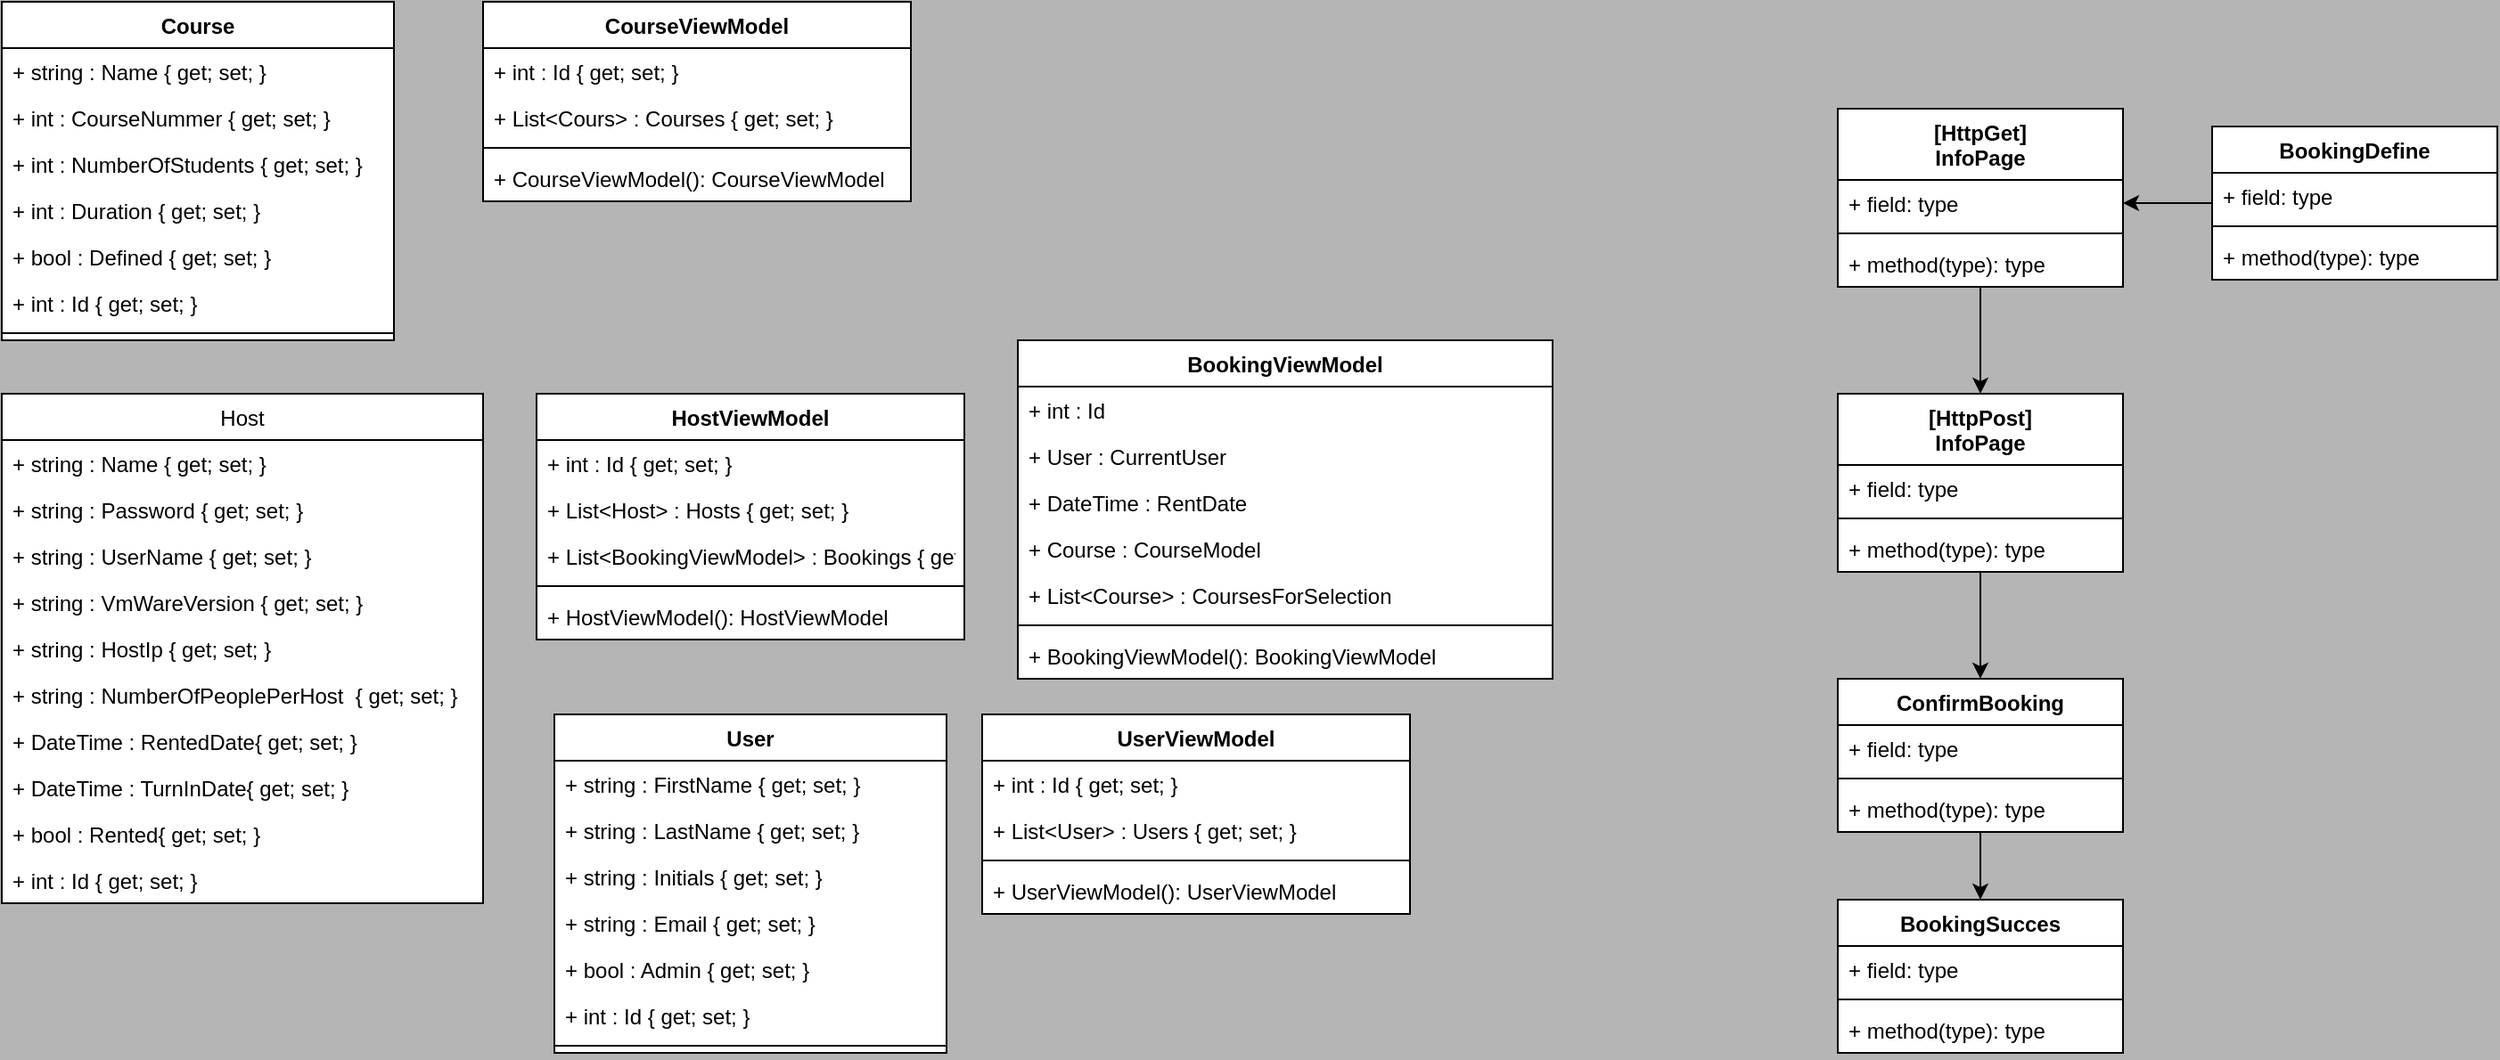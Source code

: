 <mxfile version="13.6.2" type="device"><diagram id="C5RBs43oDa-KdzZeNtuy" name="Page-1"><mxGraphModel dx="1483" dy="924" grid="1" gridSize="10" guides="1" tooltips="1" connect="1" arrows="1" fold="1" page="1" pageScale="1" pageWidth="827" pageHeight="1169" background="#B5B5B5" math="0" shadow="0"><root><mxCell id="WIyWlLk6GJQsqaUBKTNV-0"/><mxCell id="WIyWlLk6GJQsqaUBKTNV-1" parent="WIyWlLk6GJQsqaUBKTNV-0"/><mxCell id="zkfFHV4jXpPFQw0GAbJ--0" value="Course" style="swimlane;fontStyle=1;align=center;verticalAlign=top;childLayout=stackLayout;horizontal=1;startSize=26;horizontalStack=0;resizeParent=1;resizeLast=0;collapsible=1;marginBottom=0;rounded=0;shadow=0;strokeWidth=1;swimlaneFillColor=#ffffff;" parent="WIyWlLk6GJQsqaUBKTNV-1" vertex="1"><mxGeometry x="20" y="20" width="220" height="190" as="geometry"><mxRectangle x="230" y="140" width="160" height="26" as="alternateBounds"/></mxGeometry></mxCell><mxCell id="zkfFHV4jXpPFQw0GAbJ--1" value="+ string : Name { get; set; }" style="text;align=left;verticalAlign=top;spacingLeft=4;spacingRight=4;overflow=hidden;rotatable=0;points=[[0,0.5],[1,0.5]];portConstraint=eastwest;" parent="zkfFHV4jXpPFQw0GAbJ--0" vertex="1"><mxGeometry y="26" width="220" height="26" as="geometry"/></mxCell><mxCell id="zkfFHV4jXpPFQw0GAbJ--2" value="+ int : CourseNummer { get; set; }" style="text;align=left;verticalAlign=top;spacingLeft=4;spacingRight=4;overflow=hidden;rotatable=0;points=[[0,0.5],[1,0.5]];portConstraint=eastwest;rounded=0;shadow=0;html=0;" parent="zkfFHV4jXpPFQw0GAbJ--0" vertex="1"><mxGeometry y="52" width="220" height="26" as="geometry"/></mxCell><mxCell id="zkfFHV4jXpPFQw0GAbJ--3" value="+ int : NumberOfStudents { get; set; }" style="text;align=left;verticalAlign=top;spacingLeft=4;spacingRight=4;overflow=hidden;rotatable=0;points=[[0,0.5],[1,0.5]];portConstraint=eastwest;rounded=0;shadow=0;html=0;" parent="zkfFHV4jXpPFQw0GAbJ--0" vertex="1"><mxGeometry y="78" width="220" height="26" as="geometry"/></mxCell><mxCell id="HQagVcDFqQZHN532fwrp-0" value="+ int : Duration { get; set; }" style="text;align=left;verticalAlign=top;spacingLeft=4;spacingRight=4;overflow=hidden;rotatable=0;points=[[0,0.5],[1,0.5]];portConstraint=eastwest;rounded=0;shadow=0;html=0;" parent="zkfFHV4jXpPFQw0GAbJ--0" vertex="1"><mxGeometry y="104" width="220" height="26" as="geometry"/></mxCell><mxCell id="HQagVcDFqQZHN532fwrp-1" value="+ bool : Defined { get; set; }" style="text;align=left;verticalAlign=top;spacingLeft=4;spacingRight=4;overflow=hidden;rotatable=0;points=[[0,0.5],[1,0.5]];portConstraint=eastwest;rounded=0;shadow=0;html=0;" parent="zkfFHV4jXpPFQw0GAbJ--0" vertex="1"><mxGeometry y="130" width="220" height="26" as="geometry"/></mxCell><mxCell id="HQagVcDFqQZHN532fwrp-2" value="+ int : Id { get; set; }" style="text;align=left;verticalAlign=top;spacingLeft=4;spacingRight=4;overflow=hidden;rotatable=0;points=[[0,0.5],[1,0.5]];portConstraint=eastwest;rounded=0;shadow=0;html=0;" parent="zkfFHV4jXpPFQw0GAbJ--0" vertex="1"><mxGeometry y="156" width="220" height="26" as="geometry"/></mxCell><mxCell id="zkfFHV4jXpPFQw0GAbJ--4" value="" style="line;html=1;strokeWidth=1;align=left;verticalAlign=middle;spacingTop=-1;spacingLeft=3;spacingRight=3;rotatable=0;labelPosition=right;points=[];portConstraint=eastwest;" parent="zkfFHV4jXpPFQw0GAbJ--0" vertex="1"><mxGeometry y="182" width="220" height="8" as="geometry"/></mxCell><mxCell id="HQagVcDFqQZHN532fwrp-11" value="Host" style="swimlane;fontStyle=0;childLayout=stackLayout;horizontal=1;startSize=26;horizontalStack=0;resizeParent=1;resizeParentMax=0;resizeLast=0;collapsible=1;marginBottom=0;gradientDirection=east;swimlaneFillColor=#ffffff;" parent="WIyWlLk6GJQsqaUBKTNV-1" vertex="1"><mxGeometry x="20" y="240" width="270" height="286" as="geometry"/></mxCell><mxCell id="HQagVcDFqQZHN532fwrp-12" value="+ string : Name { get; set; }" style="text;align=left;verticalAlign=top;spacingLeft=4;spacingRight=4;overflow=hidden;rotatable=0;points=[[0,0.5],[1,0.5]];portConstraint=eastwest;" parent="HQagVcDFqQZHN532fwrp-11" vertex="1"><mxGeometry y="26" width="270" height="26" as="geometry"/></mxCell><mxCell id="HQagVcDFqQZHN532fwrp-13" value="+ string : Password { get; set; }" style="text;strokeColor=none;fillColor=none;align=left;verticalAlign=top;spacingLeft=4;spacingRight=4;overflow=hidden;rotatable=0;points=[[0,0.5],[1,0.5]];portConstraint=eastwest;" parent="HQagVcDFqQZHN532fwrp-11" vertex="1"><mxGeometry y="52" width="270" height="26" as="geometry"/></mxCell><mxCell id="HQagVcDFqQZHN532fwrp-14" value="+ string : UserName { get; set; }" style="text;strokeColor=none;fillColor=none;align=left;verticalAlign=top;spacingLeft=4;spacingRight=4;overflow=hidden;rotatable=0;points=[[0,0.5],[1,0.5]];portConstraint=eastwest;" parent="HQagVcDFqQZHN532fwrp-11" vertex="1"><mxGeometry y="78" width="270" height="26" as="geometry"/></mxCell><mxCell id="HQagVcDFqQZHN532fwrp-28" value="+ string : VmWareVersion { get; set; }" style="text;strokeColor=none;fillColor=none;align=left;verticalAlign=top;spacingLeft=4;spacingRight=4;overflow=hidden;rotatable=0;points=[[0,0.5],[1,0.5]];portConstraint=eastwest;" parent="HQagVcDFqQZHN532fwrp-11" vertex="1"><mxGeometry y="104" width="270" height="26" as="geometry"/></mxCell><mxCell id="HQagVcDFqQZHN532fwrp-29" value="+ string : HostIp { get; set; }" style="text;strokeColor=none;fillColor=none;align=left;verticalAlign=top;spacingLeft=4;spacingRight=4;overflow=hidden;rotatable=0;points=[[0,0.5],[1,0.5]];portConstraint=eastwest;" parent="HQagVcDFqQZHN532fwrp-11" vertex="1"><mxGeometry y="130" width="270" height="26" as="geometry"/></mxCell><mxCell id="HQagVcDFqQZHN532fwrp-30" value="+ string : NumberOfPeoplePerHost  { get; set; }" style="text;strokeColor=none;fillColor=none;align=left;verticalAlign=top;spacingLeft=4;spacingRight=4;overflow=hidden;rotatable=0;points=[[0,0.5],[1,0.5]];portConstraint=eastwest;" parent="HQagVcDFqQZHN532fwrp-11" vertex="1"><mxGeometry y="156" width="270" height="26" as="geometry"/></mxCell><mxCell id="HQagVcDFqQZHN532fwrp-31" value="+ DateTime : RentedDate{ get; set; }" style="text;strokeColor=none;fillColor=none;align=left;verticalAlign=top;spacingLeft=4;spacingRight=4;overflow=hidden;rotatable=0;points=[[0,0.5],[1,0.5]];portConstraint=eastwest;" parent="HQagVcDFqQZHN532fwrp-11" vertex="1"><mxGeometry y="182" width="270" height="26" as="geometry"/></mxCell><mxCell id="HQagVcDFqQZHN532fwrp-32" value="+ DateTime : TurnInDate{ get; set; }" style="text;strokeColor=none;fillColor=none;align=left;verticalAlign=top;spacingLeft=4;spacingRight=4;overflow=hidden;rotatable=0;points=[[0,0.5],[1,0.5]];portConstraint=eastwest;" parent="HQagVcDFqQZHN532fwrp-11" vertex="1"><mxGeometry y="208" width="270" height="26" as="geometry"/></mxCell><mxCell id="HQagVcDFqQZHN532fwrp-33" value="+ bool : Rented{ get; set; }" style="text;strokeColor=none;fillColor=none;align=left;verticalAlign=top;spacingLeft=4;spacingRight=4;overflow=hidden;rotatable=0;points=[[0,0.5],[1,0.5]];portConstraint=eastwest;" parent="HQagVcDFqQZHN532fwrp-11" vertex="1"><mxGeometry y="234" width="270" height="26" as="geometry"/></mxCell><mxCell id="HQagVcDFqQZHN532fwrp-34" value="+ int : Id { get; set; }" style="text;strokeColor=none;fillColor=none;align=left;verticalAlign=top;spacingLeft=4;spacingRight=4;overflow=hidden;rotatable=0;points=[[0,0.5],[1,0.5]];portConstraint=eastwest;" parent="HQagVcDFqQZHN532fwrp-11" vertex="1"><mxGeometry y="260" width="270" height="26" as="geometry"/></mxCell><mxCell id="HQagVcDFqQZHN532fwrp-19" value="CourseViewModel" style="swimlane;fontStyle=1;align=center;verticalAlign=top;childLayout=stackLayout;horizontal=1;startSize=26;horizontalStack=0;resizeParent=1;resizeParentMax=0;resizeLast=0;collapsible=1;marginBottom=0;swimlaneFillColor=#ffffff;" parent="WIyWlLk6GJQsqaUBKTNV-1" vertex="1"><mxGeometry x="290" y="20" width="240" height="112" as="geometry"/></mxCell><mxCell id="HQagVcDFqQZHN532fwrp-20" value="+ int : Id { get; set; }" style="text;strokeColor=none;fillColor=none;align=left;verticalAlign=top;spacingLeft=4;spacingRight=4;overflow=hidden;rotatable=0;points=[[0,0.5],[1,0.5]];portConstraint=eastwest;" parent="HQagVcDFqQZHN532fwrp-19" vertex="1"><mxGeometry y="26" width="240" height="26" as="geometry"/></mxCell><mxCell id="HQagVcDFqQZHN532fwrp-27" value="+ List&lt;Cours&gt; : Courses { get; set; }" style="text;strokeColor=none;fillColor=none;align=left;verticalAlign=top;spacingLeft=4;spacingRight=4;overflow=hidden;rotatable=0;points=[[0,0.5],[1,0.5]];portConstraint=eastwest;" parent="HQagVcDFqQZHN532fwrp-19" vertex="1"><mxGeometry y="52" width="240" height="26" as="geometry"/></mxCell><mxCell id="HQagVcDFqQZHN532fwrp-21" value="" style="line;strokeWidth=1;fillColor=none;align=left;verticalAlign=middle;spacingTop=-1;spacingLeft=3;spacingRight=3;rotatable=0;labelPosition=right;points=[];portConstraint=eastwest;" parent="HQagVcDFqQZHN532fwrp-19" vertex="1"><mxGeometry y="78" width="240" height="8" as="geometry"/></mxCell><mxCell id="HQagVcDFqQZHN532fwrp-22" value="+ CourseViewModel(): CourseViewModel" style="text;strokeColor=none;fillColor=none;align=left;verticalAlign=top;spacingLeft=4;spacingRight=4;overflow=hidden;rotatable=0;points=[[0,0.5],[1,0.5]];portConstraint=eastwest;" parent="HQagVcDFqQZHN532fwrp-19" vertex="1"><mxGeometry y="86" width="240" height="26" as="geometry"/></mxCell><mxCell id="HQagVcDFqQZHN532fwrp-35" value="HostViewModel" style="swimlane;fontStyle=1;align=center;verticalAlign=top;childLayout=stackLayout;horizontal=1;startSize=26;horizontalStack=0;resizeParent=1;resizeParentMax=0;resizeLast=0;collapsible=1;marginBottom=0;swimlaneFillColor=#ffffff;" parent="WIyWlLk6GJQsqaUBKTNV-1" vertex="1"><mxGeometry x="320" y="240" width="240" height="138" as="geometry"/></mxCell><mxCell id="HQagVcDFqQZHN532fwrp-36" value="+ int : Id { get; set; }" style="text;strokeColor=none;fillColor=none;align=left;verticalAlign=top;spacingLeft=4;spacingRight=4;overflow=hidden;rotatable=0;points=[[0,0.5],[1,0.5]];portConstraint=eastwest;" parent="HQagVcDFqQZHN532fwrp-35" vertex="1"><mxGeometry y="26" width="240" height="26" as="geometry"/></mxCell><mxCell id="HQagVcDFqQZHN532fwrp-37" value="+ List&lt;Host&gt; : Hosts { get; set; }" style="text;strokeColor=none;fillColor=none;align=left;verticalAlign=top;spacingLeft=4;spacingRight=4;overflow=hidden;rotatable=0;points=[[0,0.5],[1,0.5]];portConstraint=eastwest;" parent="HQagVcDFqQZHN532fwrp-35" vertex="1"><mxGeometry y="52" width="240" height="26" as="geometry"/></mxCell><mxCell id="HQagVcDFqQZHN532fwrp-40" value="+ List&lt;BookingViewModel&gt; : Bookings { get; set; }" style="text;strokeColor=none;fillColor=none;align=left;verticalAlign=top;spacingLeft=4;spacingRight=4;overflow=hidden;rotatable=0;points=[[0,0.5],[1,0.5]];portConstraint=eastwest;" parent="HQagVcDFqQZHN532fwrp-35" vertex="1"><mxGeometry y="78" width="240" height="26" as="geometry"/></mxCell><mxCell id="HQagVcDFqQZHN532fwrp-38" value="" style="line;strokeWidth=1;fillColor=none;align=left;verticalAlign=middle;spacingTop=-1;spacingLeft=3;spacingRight=3;rotatable=0;labelPosition=right;points=[];portConstraint=eastwest;" parent="HQagVcDFqQZHN532fwrp-35" vertex="1"><mxGeometry y="104" width="240" height="8" as="geometry"/></mxCell><mxCell id="HQagVcDFqQZHN532fwrp-39" value="+ HostViewModel(): HostViewModel" style="text;strokeColor=none;fillColor=none;align=left;verticalAlign=top;spacingLeft=4;spacingRight=4;overflow=hidden;rotatable=0;points=[[0,0.5],[1,0.5]];portConstraint=eastwest;" parent="HQagVcDFqQZHN532fwrp-35" vertex="1"><mxGeometry y="112" width="240" height="26" as="geometry"/></mxCell><mxCell id="HQagVcDFqQZHN532fwrp-41" value="User" style="swimlane;fontStyle=1;align=center;verticalAlign=top;childLayout=stackLayout;horizontal=1;startSize=26;horizontalStack=0;resizeParent=1;resizeLast=0;collapsible=1;marginBottom=0;rounded=0;shadow=0;strokeWidth=1;swimlaneFillColor=#ffffff;" parent="WIyWlLk6GJQsqaUBKTNV-1" vertex="1"><mxGeometry x="330" y="420" width="220" height="190" as="geometry"><mxRectangle x="230" y="140" width="160" height="26" as="alternateBounds"/></mxGeometry></mxCell><mxCell id="HQagVcDFqQZHN532fwrp-42" value="+ string : FirstName { get; set; }" style="text;align=left;verticalAlign=top;spacingLeft=4;spacingRight=4;overflow=hidden;rotatable=0;points=[[0,0.5],[1,0.5]];portConstraint=eastwest;" parent="HQagVcDFqQZHN532fwrp-41" vertex="1"><mxGeometry y="26" width="220" height="26" as="geometry"/></mxCell><mxCell id="HQagVcDFqQZHN532fwrp-43" value="+ string : LastName { get; set; }" style="text;align=left;verticalAlign=top;spacingLeft=4;spacingRight=4;overflow=hidden;rotatable=0;points=[[0,0.5],[1,0.5]];portConstraint=eastwest;rounded=0;shadow=0;html=0;" parent="HQagVcDFqQZHN532fwrp-41" vertex="1"><mxGeometry y="52" width="220" height="26" as="geometry"/></mxCell><mxCell id="HQagVcDFqQZHN532fwrp-44" value="+ string : Initials { get; set; }" style="text;align=left;verticalAlign=top;spacingLeft=4;spacingRight=4;overflow=hidden;rotatable=0;points=[[0,0.5],[1,0.5]];portConstraint=eastwest;rounded=0;shadow=0;html=0;" parent="HQagVcDFqQZHN532fwrp-41" vertex="1"><mxGeometry y="78" width="220" height="26" as="geometry"/></mxCell><mxCell id="HQagVcDFqQZHN532fwrp-45" value="+ string : Email { get; set; }" style="text;align=left;verticalAlign=top;spacingLeft=4;spacingRight=4;overflow=hidden;rotatable=0;points=[[0,0.5],[1,0.5]];portConstraint=eastwest;rounded=0;shadow=0;html=0;" parent="HQagVcDFqQZHN532fwrp-41" vertex="1"><mxGeometry y="104" width="220" height="26" as="geometry"/></mxCell><mxCell id="HQagVcDFqQZHN532fwrp-46" value="+ bool : Admin { get; set; }" style="text;align=left;verticalAlign=top;spacingLeft=4;spacingRight=4;overflow=hidden;rotatable=0;points=[[0,0.5],[1,0.5]];portConstraint=eastwest;rounded=0;shadow=0;html=0;" parent="HQagVcDFqQZHN532fwrp-41" vertex="1"><mxGeometry y="130" width="220" height="26" as="geometry"/></mxCell><mxCell id="HQagVcDFqQZHN532fwrp-47" value="+ int : Id { get; set; }" style="text;align=left;verticalAlign=top;spacingLeft=4;spacingRight=4;overflow=hidden;rotatable=0;points=[[0,0.5],[1,0.5]];portConstraint=eastwest;rounded=0;shadow=0;html=0;" parent="HQagVcDFqQZHN532fwrp-41" vertex="1"><mxGeometry y="156" width="220" height="26" as="geometry"/></mxCell><mxCell id="HQagVcDFqQZHN532fwrp-48" value="" style="line;html=1;strokeWidth=1;align=left;verticalAlign=middle;spacingTop=-1;spacingLeft=3;spacingRight=3;rotatable=0;labelPosition=right;points=[];portConstraint=eastwest;" parent="HQagVcDFqQZHN532fwrp-41" vertex="1"><mxGeometry y="182" width="220" height="8" as="geometry"/></mxCell><mxCell id="HQagVcDFqQZHN532fwrp-49" value="UserViewModel" style="swimlane;fontStyle=1;align=center;verticalAlign=top;childLayout=stackLayout;horizontal=1;startSize=26;horizontalStack=0;resizeParent=1;resizeParentMax=0;resizeLast=0;collapsible=1;marginBottom=0;swimlaneFillColor=#ffffff;" parent="WIyWlLk6GJQsqaUBKTNV-1" vertex="1"><mxGeometry x="570" y="420" width="240" height="112" as="geometry"/></mxCell><mxCell id="HQagVcDFqQZHN532fwrp-50" value="+ int : Id { get; set; }" style="text;strokeColor=none;fillColor=none;align=left;verticalAlign=top;spacingLeft=4;spacingRight=4;overflow=hidden;rotatable=0;points=[[0,0.5],[1,0.5]];portConstraint=eastwest;" parent="HQagVcDFqQZHN532fwrp-49" vertex="1"><mxGeometry y="26" width="240" height="26" as="geometry"/></mxCell><mxCell id="HQagVcDFqQZHN532fwrp-51" value="+ List&lt;User&gt; : Users { get; set; }" style="text;strokeColor=none;fillColor=none;align=left;verticalAlign=top;spacingLeft=4;spacingRight=4;overflow=hidden;rotatable=0;points=[[0,0.5],[1,0.5]];portConstraint=eastwest;" parent="HQagVcDFqQZHN532fwrp-49" vertex="1"><mxGeometry y="52" width="240" height="26" as="geometry"/></mxCell><mxCell id="HQagVcDFqQZHN532fwrp-53" value="" style="line;strokeWidth=1;fillColor=none;align=left;verticalAlign=middle;spacingTop=-1;spacingLeft=3;spacingRight=3;rotatable=0;labelPosition=right;points=[];portConstraint=eastwest;" parent="HQagVcDFqQZHN532fwrp-49" vertex="1"><mxGeometry y="78" width="240" height="8" as="geometry"/></mxCell><mxCell id="HQagVcDFqQZHN532fwrp-54" value="+ UserViewModel(): UserViewModel" style="text;strokeColor=none;fillColor=none;align=left;verticalAlign=top;spacingLeft=4;spacingRight=4;overflow=hidden;rotatable=0;points=[[0,0.5],[1,0.5]];portConstraint=eastwest;" parent="HQagVcDFqQZHN532fwrp-49" vertex="1"><mxGeometry y="86" width="240" height="26" as="geometry"/></mxCell><mxCell id="zkfFHV4jXpPFQw0GAbJ--17" value="BookingViewModel" style="swimlane;fontStyle=1;align=center;verticalAlign=top;childLayout=stackLayout;horizontal=1;startSize=26;horizontalStack=0;resizeParent=1;resizeLast=0;collapsible=1;marginBottom=0;rounded=0;shadow=0;strokeWidth=1;swimlaneFillColor=#ffffff;" parent="WIyWlLk6GJQsqaUBKTNV-1" vertex="1"><mxGeometry x="590" y="210" width="300" height="190" as="geometry"><mxRectangle x="550" y="140" width="160" height="26" as="alternateBounds"/></mxGeometry></mxCell><mxCell id="zkfFHV4jXpPFQw0GAbJ--18" value="+ int : Id" style="text;align=left;verticalAlign=top;spacingLeft=4;spacingRight=4;overflow=hidden;rotatable=0;points=[[0,0.5],[1,0.5]];portConstraint=eastwest;" parent="zkfFHV4jXpPFQw0GAbJ--17" vertex="1"><mxGeometry y="26" width="300" height="26" as="geometry"/></mxCell><mxCell id="zkfFHV4jXpPFQw0GAbJ--19" value="+ User : CurrentUser" style="text;align=left;verticalAlign=top;spacingLeft=4;spacingRight=4;overflow=hidden;rotatable=0;points=[[0,0.5],[1,0.5]];portConstraint=eastwest;rounded=0;shadow=0;html=0;" parent="zkfFHV4jXpPFQw0GAbJ--17" vertex="1"><mxGeometry y="52" width="300" height="26" as="geometry"/></mxCell><mxCell id="zkfFHV4jXpPFQw0GAbJ--20" value="+ DateTime : RentDate" style="text;align=left;verticalAlign=top;spacingLeft=4;spacingRight=4;overflow=hidden;rotatable=0;points=[[0,0.5],[1,0.5]];portConstraint=eastwest;rounded=0;shadow=0;html=0;" parent="zkfFHV4jXpPFQw0GAbJ--17" vertex="1"><mxGeometry y="78" width="300" height="26" as="geometry"/></mxCell><mxCell id="zkfFHV4jXpPFQw0GAbJ--21" value="+ Course : CourseModel" style="text;align=left;verticalAlign=top;spacingLeft=4;spacingRight=4;overflow=hidden;rotatable=0;points=[[0,0.5],[1,0.5]];portConstraint=eastwest;rounded=0;shadow=0;html=0;" parent="zkfFHV4jXpPFQw0GAbJ--17" vertex="1"><mxGeometry y="104" width="300" height="26" as="geometry"/></mxCell><mxCell id="zkfFHV4jXpPFQw0GAbJ--22" value="+ List&lt;Course&gt; : CoursesForSelection" style="text;align=left;verticalAlign=top;spacingLeft=4;spacingRight=4;overflow=hidden;rotatable=0;points=[[0,0.5],[1,0.5]];portConstraint=eastwest;rounded=0;shadow=0;html=0;" parent="zkfFHV4jXpPFQw0GAbJ--17" vertex="1"><mxGeometry y="130" width="300" height="26" as="geometry"/></mxCell><mxCell id="zkfFHV4jXpPFQw0GAbJ--23" value="" style="line;html=1;strokeWidth=1;align=left;verticalAlign=middle;spacingTop=-1;spacingLeft=3;spacingRight=3;rotatable=0;labelPosition=right;points=[];portConstraint=eastwest;" parent="zkfFHV4jXpPFQw0GAbJ--17" vertex="1"><mxGeometry y="156" width="300" height="8" as="geometry"/></mxCell><mxCell id="HQagVcDFqQZHN532fwrp-55" value="+ BookingViewModel(): BookingViewModel" style="text;strokeColor=none;fillColor=none;align=left;verticalAlign=top;spacingLeft=4;spacingRight=4;overflow=hidden;rotatable=0;points=[[0,0.5],[1,0.5]];portConstraint=eastwest;" parent="zkfFHV4jXpPFQw0GAbJ--17" vertex="1"><mxGeometry y="164" width="300" height="26" as="geometry"/></mxCell><mxCell id="HQagVcDFqQZHN532fwrp-73" style="edgeStyle=orthogonalEdgeStyle;rounded=0;orthogonalLoop=1;jettySize=auto;html=1;entryX=0.5;entryY=0;entryDx=0;entryDy=0;" parent="WIyWlLk6GJQsqaUBKTNV-1" source="HQagVcDFqQZHN532fwrp-60" target="HQagVcDFqQZHN532fwrp-64" edge="1"><mxGeometry relative="1" as="geometry"/></mxCell><mxCell id="HQagVcDFqQZHN532fwrp-60" value="[HttpGet]&#10;InfoPage" style="swimlane;fontStyle=1;align=center;verticalAlign=top;childLayout=stackLayout;horizontal=1;startSize=40;horizontalStack=0;resizeParent=1;resizeParentMax=0;resizeLast=0;collapsible=1;marginBottom=0;gradientColor=none;swimlaneFillColor=#ffffff;" parent="WIyWlLk6GJQsqaUBKTNV-1" vertex="1"><mxGeometry x="1050" y="80" width="160" height="100" as="geometry"/></mxCell><mxCell id="HQagVcDFqQZHN532fwrp-61" value="+ field: type" style="text;strokeColor=none;fillColor=none;align=left;verticalAlign=top;spacingLeft=4;spacingRight=4;overflow=hidden;rotatable=0;points=[[0,0.5],[1,0.5]];portConstraint=eastwest;" parent="HQagVcDFqQZHN532fwrp-60" vertex="1"><mxGeometry y="40" width="160" height="26" as="geometry"/></mxCell><mxCell id="HQagVcDFqQZHN532fwrp-62" value="" style="line;strokeWidth=1;fillColor=none;align=left;verticalAlign=middle;spacingTop=-1;spacingLeft=3;spacingRight=3;rotatable=0;labelPosition=right;points=[];portConstraint=eastwest;" parent="HQagVcDFqQZHN532fwrp-60" vertex="1"><mxGeometry y="66" width="160" height="8" as="geometry"/></mxCell><mxCell id="HQagVcDFqQZHN532fwrp-63" value="+ method(type): type" style="text;strokeColor=none;fillColor=none;align=left;verticalAlign=top;spacingLeft=4;spacingRight=4;overflow=hidden;rotatable=0;points=[[0,0.5],[1,0.5]];portConstraint=eastwest;" parent="HQagVcDFqQZHN532fwrp-60" vertex="1"><mxGeometry y="74" width="160" height="26" as="geometry"/></mxCell><mxCell id="HQagVcDFqQZHN532fwrp-72" style="edgeStyle=orthogonalEdgeStyle;rounded=0;orthogonalLoop=1;jettySize=auto;html=1;entryX=1;entryY=0.5;entryDx=0;entryDy=0;" parent="WIyWlLk6GJQsqaUBKTNV-1" source="HQagVcDFqQZHN532fwrp-56" target="HQagVcDFqQZHN532fwrp-61" edge="1"><mxGeometry relative="1" as="geometry"/></mxCell><mxCell id="HQagVcDFqQZHN532fwrp-74" style="edgeStyle=orthogonalEdgeStyle;rounded=0;orthogonalLoop=1;jettySize=auto;html=1;" parent="WIyWlLk6GJQsqaUBKTNV-1" source="HQagVcDFqQZHN532fwrp-64" target="HQagVcDFqQZHN532fwrp-68" edge="1"><mxGeometry relative="1" as="geometry"/></mxCell><mxCell id="HQagVcDFqQZHN532fwrp-64" value="[HttpPost]&#10;InfoPage" style="swimlane;fontStyle=1;align=center;verticalAlign=top;childLayout=stackLayout;horizontal=1;startSize=40;horizontalStack=0;resizeParent=1;resizeParentMax=0;resizeLast=0;collapsible=1;marginBottom=0;gradientColor=none;swimlaneFillColor=#ffffff;" parent="WIyWlLk6GJQsqaUBKTNV-1" vertex="1"><mxGeometry x="1050" y="240" width="160" height="100" as="geometry"/></mxCell><mxCell id="HQagVcDFqQZHN532fwrp-65" value="+ field: type" style="text;strokeColor=none;fillColor=none;align=left;verticalAlign=top;spacingLeft=4;spacingRight=4;overflow=hidden;rotatable=0;points=[[0,0.5],[1,0.5]];portConstraint=eastwest;" parent="HQagVcDFqQZHN532fwrp-64" vertex="1"><mxGeometry y="40" width="160" height="26" as="geometry"/></mxCell><mxCell id="HQagVcDFqQZHN532fwrp-66" value="" style="line;strokeWidth=1;fillColor=none;align=left;verticalAlign=middle;spacingTop=-1;spacingLeft=3;spacingRight=3;rotatable=0;labelPosition=right;points=[];portConstraint=eastwest;" parent="HQagVcDFqQZHN532fwrp-64" vertex="1"><mxGeometry y="66" width="160" height="8" as="geometry"/></mxCell><mxCell id="HQagVcDFqQZHN532fwrp-67" value="+ method(type): type" style="text;strokeColor=none;fillColor=none;align=left;verticalAlign=top;spacingLeft=4;spacingRight=4;overflow=hidden;rotatable=0;points=[[0,0.5],[1,0.5]];portConstraint=eastwest;" parent="HQagVcDFqQZHN532fwrp-64" vertex="1"><mxGeometry y="74" width="160" height="26" as="geometry"/></mxCell><mxCell id="HQagVcDFqQZHN532fwrp-79" style="edgeStyle=orthogonalEdgeStyle;rounded=0;orthogonalLoop=1;jettySize=auto;html=1;entryX=0.5;entryY=0;entryDx=0;entryDy=0;" parent="WIyWlLk6GJQsqaUBKTNV-1" source="HQagVcDFqQZHN532fwrp-68" target="HQagVcDFqQZHN532fwrp-75" edge="1"><mxGeometry relative="1" as="geometry"/></mxCell><mxCell id="HQagVcDFqQZHN532fwrp-68" value="ConfirmBooking" style="swimlane;fontStyle=1;align=center;verticalAlign=top;childLayout=stackLayout;horizontal=1;startSize=26;horizontalStack=0;resizeParent=1;resizeParentMax=0;resizeLast=0;collapsible=1;marginBottom=0;gradientColor=none;swimlaneFillColor=#ffffff;" parent="WIyWlLk6GJQsqaUBKTNV-1" vertex="1"><mxGeometry x="1050" y="400" width="160" height="86" as="geometry"/></mxCell><mxCell id="HQagVcDFqQZHN532fwrp-69" value="+ field: type" style="text;strokeColor=none;fillColor=none;align=left;verticalAlign=top;spacingLeft=4;spacingRight=4;overflow=hidden;rotatable=0;points=[[0,0.5],[1,0.5]];portConstraint=eastwest;" parent="HQagVcDFqQZHN532fwrp-68" vertex="1"><mxGeometry y="26" width="160" height="26" as="geometry"/></mxCell><mxCell id="HQagVcDFqQZHN532fwrp-70" value="" style="line;strokeWidth=1;fillColor=none;align=left;verticalAlign=middle;spacingTop=-1;spacingLeft=3;spacingRight=3;rotatable=0;labelPosition=right;points=[];portConstraint=eastwest;" parent="HQagVcDFqQZHN532fwrp-68" vertex="1"><mxGeometry y="52" width="160" height="8" as="geometry"/></mxCell><mxCell id="HQagVcDFqQZHN532fwrp-71" value="+ method(type): type" style="text;strokeColor=none;fillColor=none;align=left;verticalAlign=top;spacingLeft=4;spacingRight=4;overflow=hidden;rotatable=0;points=[[0,0.5],[1,0.5]];portConstraint=eastwest;" parent="HQagVcDFqQZHN532fwrp-68" vertex="1"><mxGeometry y="60" width="160" height="26" as="geometry"/></mxCell><mxCell id="HQagVcDFqQZHN532fwrp-56" value="BookingDefine" style="swimlane;fontStyle=1;align=center;verticalAlign=top;childLayout=stackLayout;horizontal=1;startSize=26;horizontalStack=0;resizeParent=1;resizeParentMax=0;resizeLast=0;collapsible=1;marginBottom=0;gradientColor=none;swimlaneFillColor=#ffffff;" parent="WIyWlLk6GJQsqaUBKTNV-1" vertex="1"><mxGeometry x="1260" y="90" width="160" height="86" as="geometry"/></mxCell><mxCell id="HQagVcDFqQZHN532fwrp-57" value="+ field: type" style="text;strokeColor=none;fillColor=none;align=left;verticalAlign=top;spacingLeft=4;spacingRight=4;overflow=hidden;rotatable=0;points=[[0,0.5],[1,0.5]];portConstraint=eastwest;" parent="HQagVcDFqQZHN532fwrp-56" vertex="1"><mxGeometry y="26" width="160" height="26" as="geometry"/></mxCell><mxCell id="HQagVcDFqQZHN532fwrp-58" value="" style="line;strokeWidth=1;fillColor=none;align=left;verticalAlign=middle;spacingTop=-1;spacingLeft=3;spacingRight=3;rotatable=0;labelPosition=right;points=[];portConstraint=eastwest;" parent="HQagVcDFqQZHN532fwrp-56" vertex="1"><mxGeometry y="52" width="160" height="8" as="geometry"/></mxCell><mxCell id="HQagVcDFqQZHN532fwrp-59" value="+ method(type): type" style="text;strokeColor=none;fillColor=none;align=left;verticalAlign=top;spacingLeft=4;spacingRight=4;overflow=hidden;rotatable=0;points=[[0,0.5],[1,0.5]];portConstraint=eastwest;" parent="HQagVcDFqQZHN532fwrp-56" vertex="1"><mxGeometry y="60" width="160" height="26" as="geometry"/></mxCell><mxCell id="HQagVcDFqQZHN532fwrp-75" value="BookingSucces" style="swimlane;fontStyle=1;align=center;verticalAlign=top;childLayout=stackLayout;horizontal=1;startSize=26;horizontalStack=0;resizeParent=1;resizeParentMax=0;resizeLast=0;collapsible=1;marginBottom=0;gradientColor=none;swimlaneFillColor=#ffffff;" parent="WIyWlLk6GJQsqaUBKTNV-1" vertex="1"><mxGeometry x="1050" y="524" width="160" height="86" as="geometry"/></mxCell><mxCell id="HQagVcDFqQZHN532fwrp-76" value="+ field: type" style="text;strokeColor=none;fillColor=none;align=left;verticalAlign=top;spacingLeft=4;spacingRight=4;overflow=hidden;rotatable=0;points=[[0,0.5],[1,0.5]];portConstraint=eastwest;" parent="HQagVcDFqQZHN532fwrp-75" vertex="1"><mxGeometry y="26" width="160" height="26" as="geometry"/></mxCell><mxCell id="HQagVcDFqQZHN532fwrp-77" value="" style="line;strokeWidth=1;fillColor=none;align=left;verticalAlign=middle;spacingTop=-1;spacingLeft=3;spacingRight=3;rotatable=0;labelPosition=right;points=[];portConstraint=eastwest;" parent="HQagVcDFqQZHN532fwrp-75" vertex="1"><mxGeometry y="52" width="160" height="8" as="geometry"/></mxCell><mxCell id="HQagVcDFqQZHN532fwrp-78" value="+ method(type): type" style="text;strokeColor=none;fillColor=none;align=left;verticalAlign=top;spacingLeft=4;spacingRight=4;overflow=hidden;rotatable=0;points=[[0,0.5],[1,0.5]];portConstraint=eastwest;" parent="HQagVcDFqQZHN532fwrp-75" vertex="1"><mxGeometry y="60" width="160" height="26" as="geometry"/></mxCell></root></mxGraphModel></diagram></mxfile>